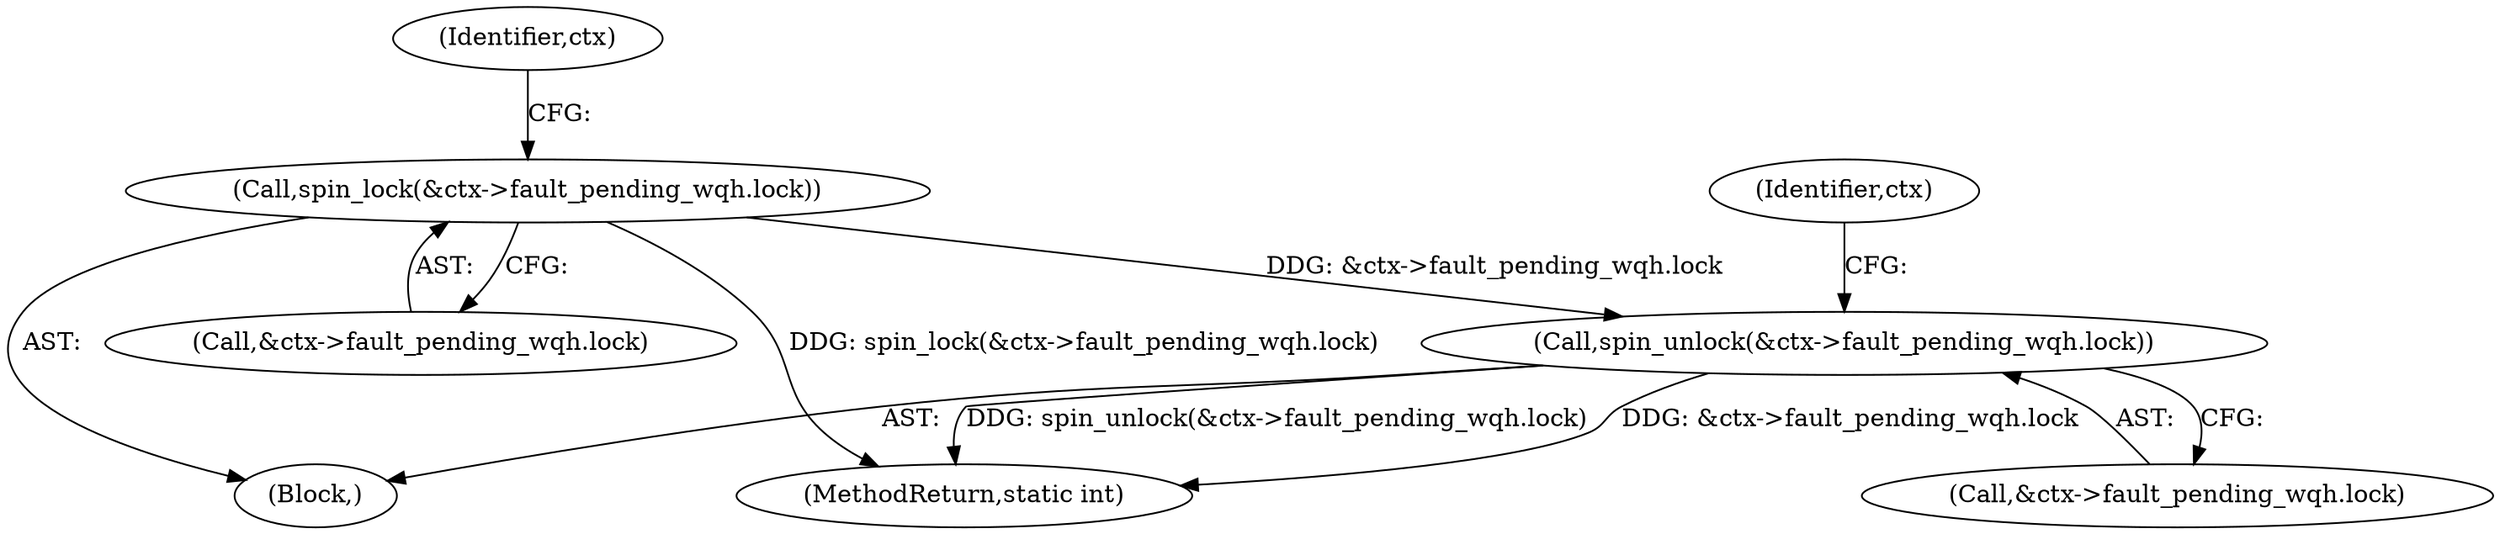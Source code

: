 digraph "0_linux_04f5866e41fb70690e28397487d8bd8eea7d712a_3@pointer" {
"1000278" [label="(Call,spin_unlock(&ctx->fault_pending_wqh.lock))"];
"1000254" [label="(Call,spin_lock(&ctx->fault_pending_wqh.lock))"];
"1000107" [label="(Block,)"];
"1000288" [label="(Identifier,ctx)"];
"1000264" [label="(Identifier,ctx)"];
"1000279" [label="(Call,&ctx->fault_pending_wqh.lock)"];
"1000255" [label="(Call,&ctx->fault_pending_wqh.lock)"];
"1000300" [label="(MethodReturn,static int)"];
"1000254" [label="(Call,spin_lock(&ctx->fault_pending_wqh.lock))"];
"1000278" [label="(Call,spin_unlock(&ctx->fault_pending_wqh.lock))"];
"1000278" -> "1000107"  [label="AST: "];
"1000278" -> "1000279"  [label="CFG: "];
"1000279" -> "1000278"  [label="AST: "];
"1000288" -> "1000278"  [label="CFG: "];
"1000278" -> "1000300"  [label="DDG: spin_unlock(&ctx->fault_pending_wqh.lock)"];
"1000278" -> "1000300"  [label="DDG: &ctx->fault_pending_wqh.lock"];
"1000254" -> "1000278"  [label="DDG: &ctx->fault_pending_wqh.lock"];
"1000254" -> "1000107"  [label="AST: "];
"1000254" -> "1000255"  [label="CFG: "];
"1000255" -> "1000254"  [label="AST: "];
"1000264" -> "1000254"  [label="CFG: "];
"1000254" -> "1000300"  [label="DDG: spin_lock(&ctx->fault_pending_wqh.lock)"];
}

